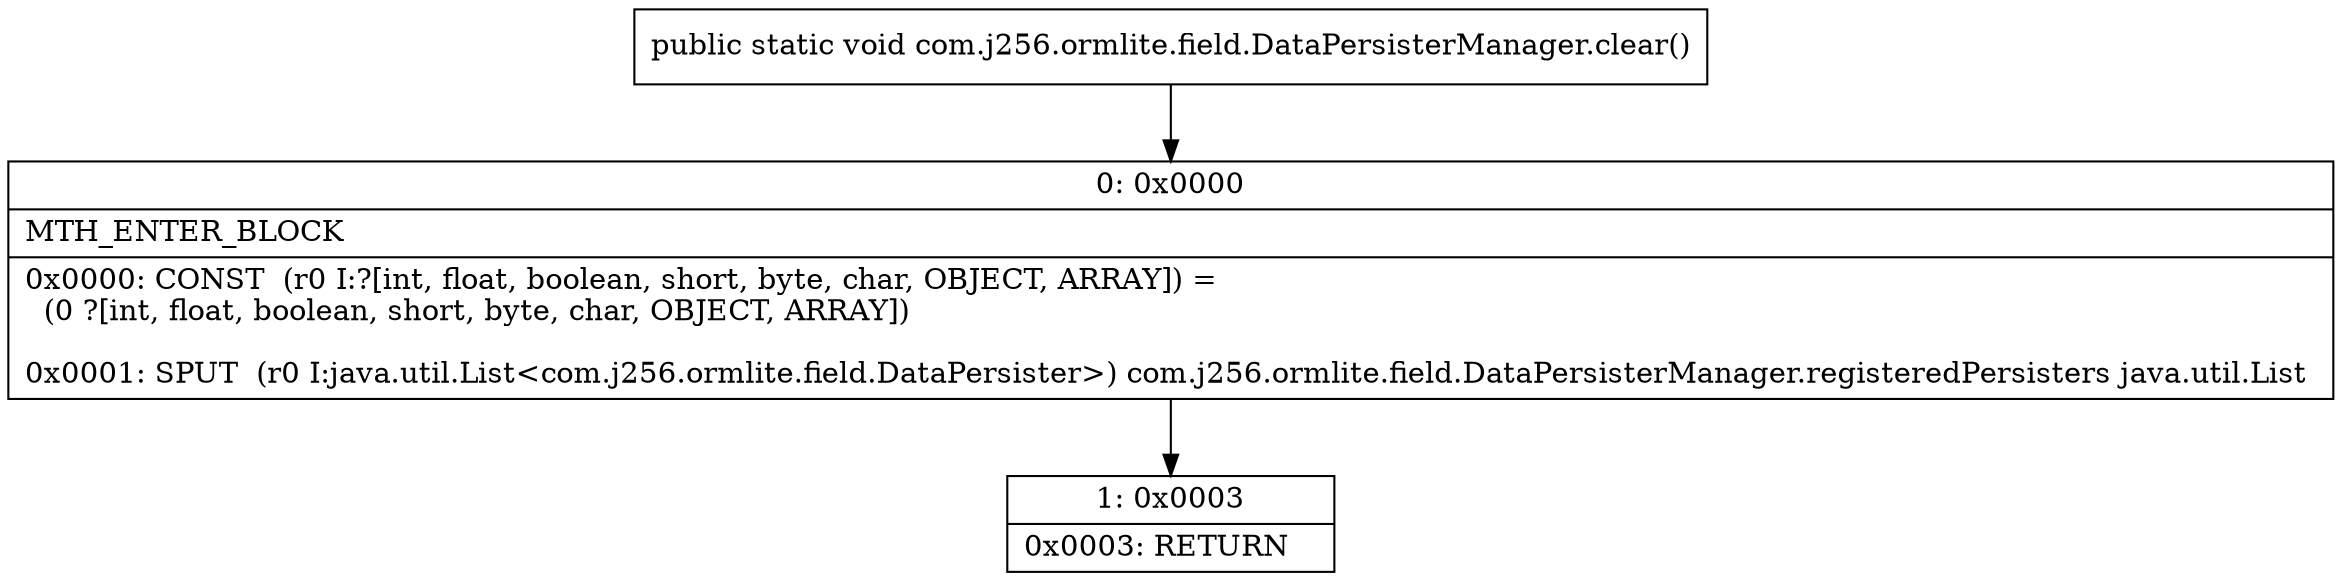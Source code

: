 digraph "CFG forcom.j256.ormlite.field.DataPersisterManager.clear()V" {
Node_0 [shape=record,label="{0\:\ 0x0000|MTH_ENTER_BLOCK\l|0x0000: CONST  (r0 I:?[int, float, boolean, short, byte, char, OBJECT, ARRAY]) = \l  (0 ?[int, float, boolean, short, byte, char, OBJECT, ARRAY])\l \l0x0001: SPUT  (r0 I:java.util.List\<com.j256.ormlite.field.DataPersister\>) com.j256.ormlite.field.DataPersisterManager.registeredPersisters java.util.List \l}"];
Node_1 [shape=record,label="{1\:\ 0x0003|0x0003: RETURN   \l}"];
MethodNode[shape=record,label="{public static void com.j256.ormlite.field.DataPersisterManager.clear() }"];
MethodNode -> Node_0;
Node_0 -> Node_1;
}

